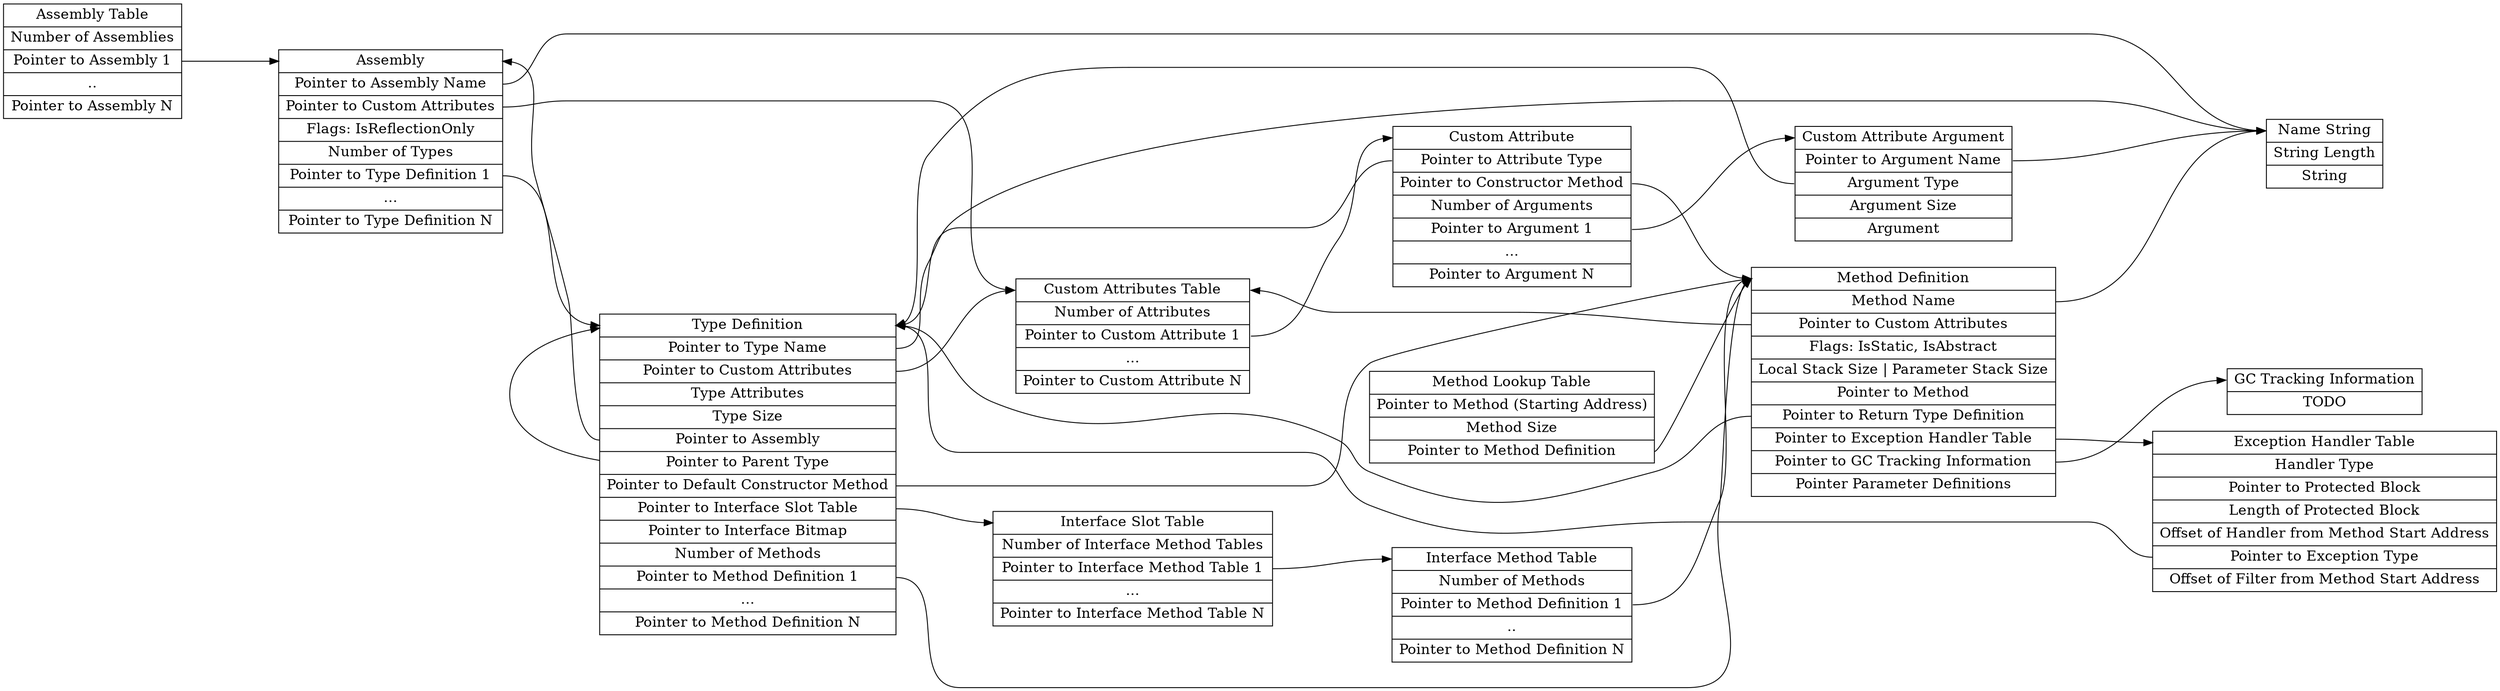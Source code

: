 digraph g {
graph [
rankdir = "LR"
];
node [
fontsize = "16"
shape = "ellipse"
];
edge [
minlen = "3"
];

"NameString" [
label = "<f0>Name String|<f1>String Length|<f2>String"
shape = "record"
];

"AssemblyListTable" [
label = "<f0>Assembly Table|<f1>Number of Assemblies|<f2>Pointer to Assembly 1|..|Pointer to Assembly N"
shape = "record"
];

"AssemblyDefinition" [
label = "<f0>Assembly|<f1>Pointer to Assembly Name|<f2>Pointer to Custom Attributes|<f3>Flags: IsReflectionOnly|<f4> Number of Types|<f5>Pointer to Type  Definition 1|...|Pointer to Type  Definition N"
shape = "record"
];

"TypeDefinition" [
label = "<f0>Type Definition|<f1>Pointer to Type Name|<f2>Pointer to Custom Attributes|<f3>Type Attributes|<f4>Type Size|<f5>Pointer to Assembly|<f6>Pointer to Parent Type|<f7>Pointer to Default Constructor Method|<f8>Pointer to Interface Slot Table|<f9>Pointer to Interface Bitmap|<f10>Number of Methods|<f11>Pointer to Method Definition 1|...|Pointer to Method Definition N"
shape = "record"
];

"MethodLookupTable" [
label = "<f0>Method Lookup Table|<f1>Pointer to Method (Starting Address)|<f2>Method Size|<f3>Pointer to Method Definition"
shape = "record"
];

"ExceptionHandlerTable" [
label = "<f0>Exception Handler Table|<f1>Handler Type|<f2>Pointer to Protected Block|<f3>Length of Protected Block|<f4>Offset of Handler from Method Start Address|<f5>Pointer to Exception Type|<f6>Offset of Filter from Method Start Address"
shape = "record"
];

"InterfaceSlotTable" [
label = "<f0>Interface Slot Table|<f1>Number of Interface Method Tables|<f2>Pointer to Interface Method Table 1|...|Pointer to Interface Method Table N"
shape = "record"
];

"InterfaceMethodTable" [
label = "<f0>Interface Method Table|<f1>Number of Methods|<f2>Pointer to Method Definition 1|..|Pointer to Method Definition N"
shape = "record"
];

"MethodDefinition" [
label = "<f0>Method Definition|<f1>Method Name|<f2>Pointer to Custom Attributes|<f3>Flags: IsStatic, IsAbstract|<f4>Local Stack Size \| Parameter Stack Size|<f5>Pointer to Method|<f6>Pointer to Return Type Definition|<f7>Pointer to Exception Handler Table|<f8>Pointer to GC Tracking Information|<f9>Pointer Parameter Definitions"
shape = "record"
];

"GCTrackingInformation" [
label = "<f0>GC Tracking Information|TODO"
shape = "record"
];

"CustomAttributesTable" [
label = "<f0>Custom Attributes Table|<f1>Number of Attributes|<f2>Pointer to Custom Attribute 1|...|Pointer to Custom Attribute N"
shape = "record"
];

"CustomAttribute" [
label = "<f0>Custom Attribute|<f1>Pointer to Attribute Type|<f2>Pointer to Constructor Method|<f3>Number of Arguments|<f4>Pointer to Argument 1|...|Pointer to Argument N"
shape = "record"
];

"CustomAttributeArgument" [
label = "<f0>Custom Attribute Argument|<f1>Pointer to Argument Name|<f2>Argument Type | Argument Size|<f3>Argument"
shape = "record"
];

"CustomAttributesTable":f2 -> "CustomAttribute":f0 [
id = 0
];

"CustomAttribute":f1 -> "TypeDefinition":f0 [
id = 0
];

"CustomAttribute":f2 -> "MethodDefinition":f0 [
id = 0
];

"CustomAttribute":f4 -> "CustomAttributeArgument":f0 [
id = 0
];

"CustomAttributeArgument":f1 -> "NameString":f0 [
id = 0
];

"CustomAttributeArgument":f2 -> "TypeDefinition":f0 [
id = 0
];

"AssemblyListTable":f2 -> "AssemblyDefinition":f0 [
id = 0
];

"AssemblyDefinition":f1 -> "NameString":f0 [
id = 0
];

"AssemblyDefinition":f2 -> "CustomAttributesTable":f0 [
id = 0
];

"AssemblyDefinition":f5 -> "TypeDefinition":f0 [
id = 0
];

"TypeDefinition":f1 -> "NameString":f0 [
id = 0
];

"TypeDefinition":f2 -> "CustomAttributesTable":f0 [
id = 0
];

"TypeDefinition":f5 -> "AssemblyDefinition":f0 [
id = 0
];

"TypeDefinition":f6 -> "TypeDefinition":f0 [
id = 0
];

"TypeDefinition":f7 -> "MethodDefinition":f0 [
id = 0
];

"TypeDefinition":f8 -> "InterfaceSlotTable":f0 [
id = 0
];

"TypeDefinition":f11 -> "MethodDefinition":f0 [
id = 0
];

"InterfaceSlotTable":f2 -> "InterfaceMethodTable":f0 [
id = 0
];

"InterfaceMethodTable":f2 -> "MethodDefinition":f0 [
id = 0
];

"MethodLookupTable":f3 -> "MethodDefinition":f0 [
id = 0
];

"MethodDefinition":f7 -> "ExceptionHandlerTable":f0 [
id = 0
];

"MethodDefinition":f1 -> "NameString":f0 [
id = 0
];

"MethodDefinition":f2 -> "CustomAttributesTable":f0 [
id = 0
];

"MethodDefinition":f6 -> "TypeDefinition":f0 [
id = 0
];

"MethodDefinition":f8 -> "GCTrackingInformation":f0 [
id = 0
];

"ExceptionHandlerTable":f5 -> "TypeDefinition":f0 [
id = 0
];

}
